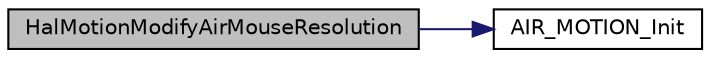 digraph "HalMotionModifyAirMouseResolution"
{
  edge [fontname="Helvetica",fontsize="10",labelfontname="Helvetica",labelfontsize="10"];
  node [fontname="Helvetica",fontsize="10",shape=record];
  rankdir="LR";
  Node1 [label="HalMotionModifyAirMouseResolution",height=0.2,width=0.4,color="black", fillcolor="grey75", style="filled" fontcolor="black"];
  Node1 -> Node2 [color="midnightblue",fontsize="10",style="solid",fontname="Helvetica"];
  Node2 [label="AIR_MOTION_Init",height=0.2,width=0.4,color="black", fillcolor="white", style="filled",URL="$_a_i_r___m_o_t_i_o_n___lib_8h.html#ac37d550cdc81e62e626f73b032092315"];
}
